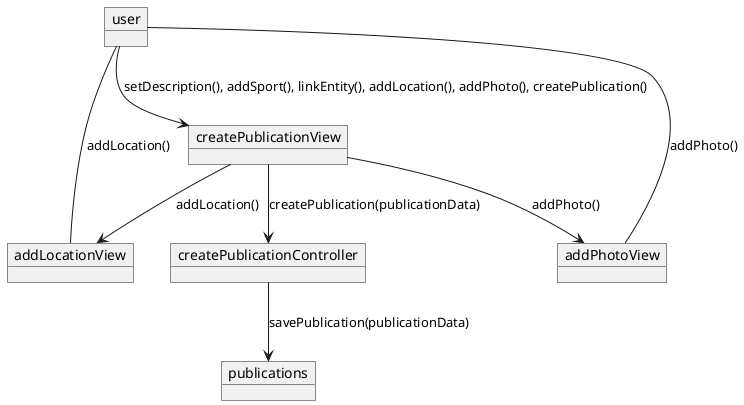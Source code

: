 @startuml

object user
object createPublicationView
object addLocationView
object addPhotoView
object createPublicationController
object publications

user -down-> createPublicationView : setDescription(), addSport(), linkEntity(), addLocation(), addPhoto(), createPublication()
createPublicationView -down-> addLocationView : addLocation()
user -down addLocationView : addLocation()
createPublicationView -down-> addPhotoView : addPhoto()
user -down addPhotoView : addPhoto()
createPublicationView -down-> createPublicationController : createPublication(publicationData)
createPublicationController -down-> publications : savePublication(publicationData)

@enduml